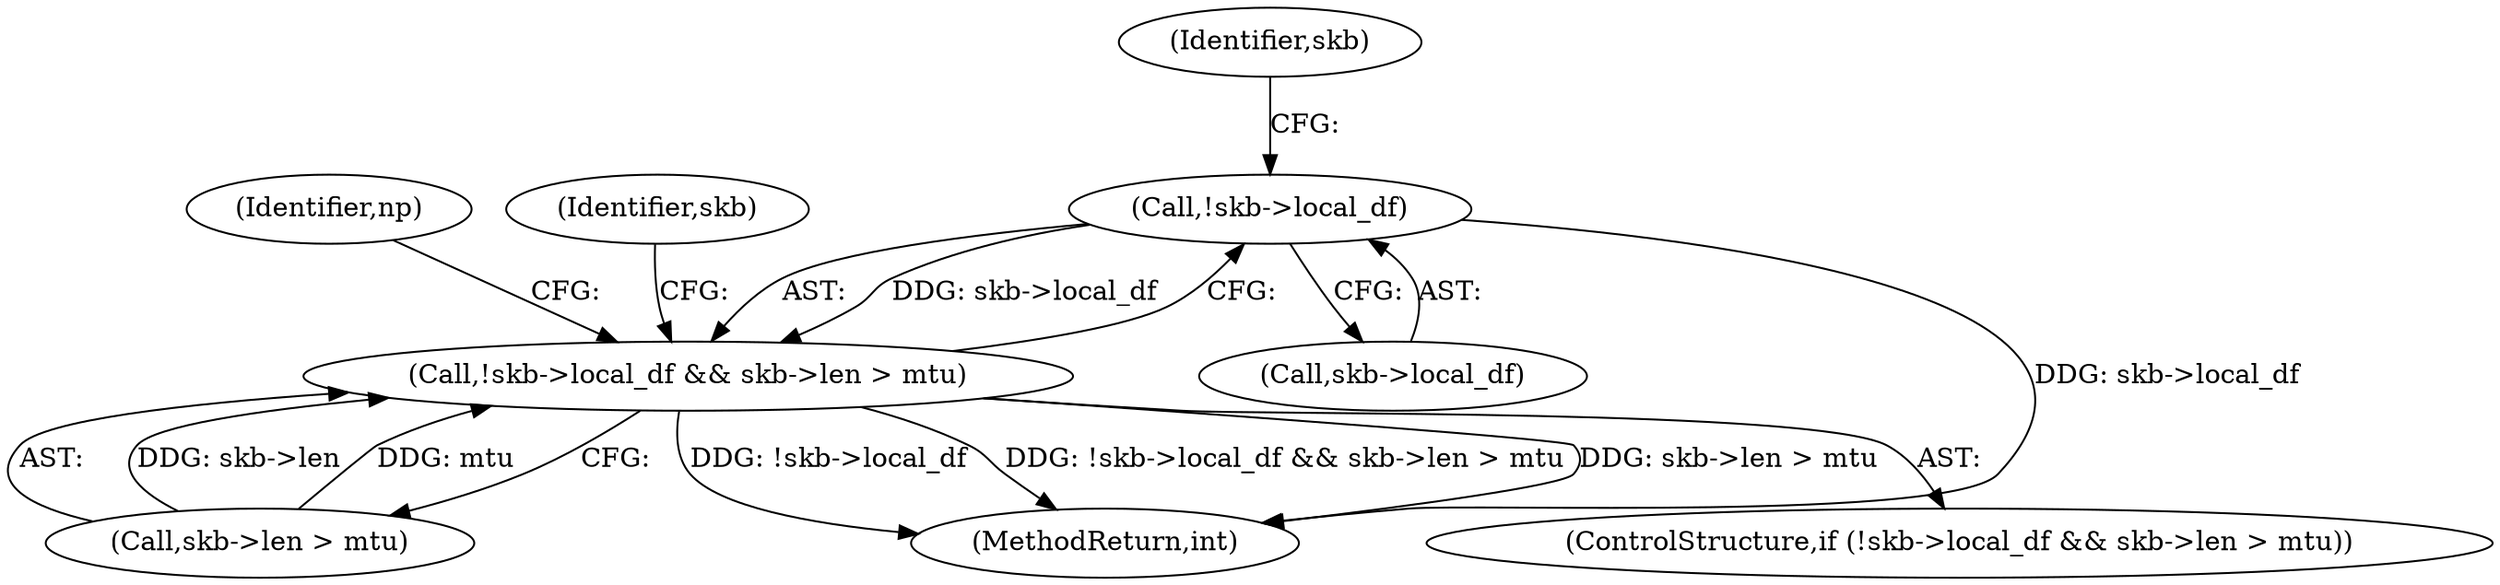 digraph "0_linux_87c48fa3b4630905f98268dde838ee43626a060c_1@pointer" {
"1000190" [label="(Call,!skb->local_df)"];
"1000189" [label="(Call,!skb->local_df && skb->len > mtu)"];
"1000191" [label="(Call,skb->local_df)"];
"1000226" [label="(Identifier,np)"];
"1000196" [label="(Identifier,skb)"];
"1000870" [label="(MethodReturn,int)"];
"1000194" [label="(Call,skb->len > mtu)"];
"1000190" [label="(Call,!skb->local_df)"];
"1000202" [label="(Identifier,skb)"];
"1000188" [label="(ControlStructure,if (!skb->local_df && skb->len > mtu))"];
"1000189" [label="(Call,!skb->local_df && skb->len > mtu)"];
"1000190" -> "1000189"  [label="AST: "];
"1000190" -> "1000191"  [label="CFG: "];
"1000191" -> "1000190"  [label="AST: "];
"1000196" -> "1000190"  [label="CFG: "];
"1000189" -> "1000190"  [label="CFG: "];
"1000190" -> "1000870"  [label="DDG: skb->local_df"];
"1000190" -> "1000189"  [label="DDG: skb->local_df"];
"1000189" -> "1000188"  [label="AST: "];
"1000189" -> "1000194"  [label="CFG: "];
"1000194" -> "1000189"  [label="AST: "];
"1000202" -> "1000189"  [label="CFG: "];
"1000226" -> "1000189"  [label="CFG: "];
"1000189" -> "1000870"  [label="DDG: skb->len > mtu"];
"1000189" -> "1000870"  [label="DDG: !skb->local_df"];
"1000189" -> "1000870"  [label="DDG: !skb->local_df && skb->len > mtu"];
"1000194" -> "1000189"  [label="DDG: skb->len"];
"1000194" -> "1000189"  [label="DDG: mtu"];
}
